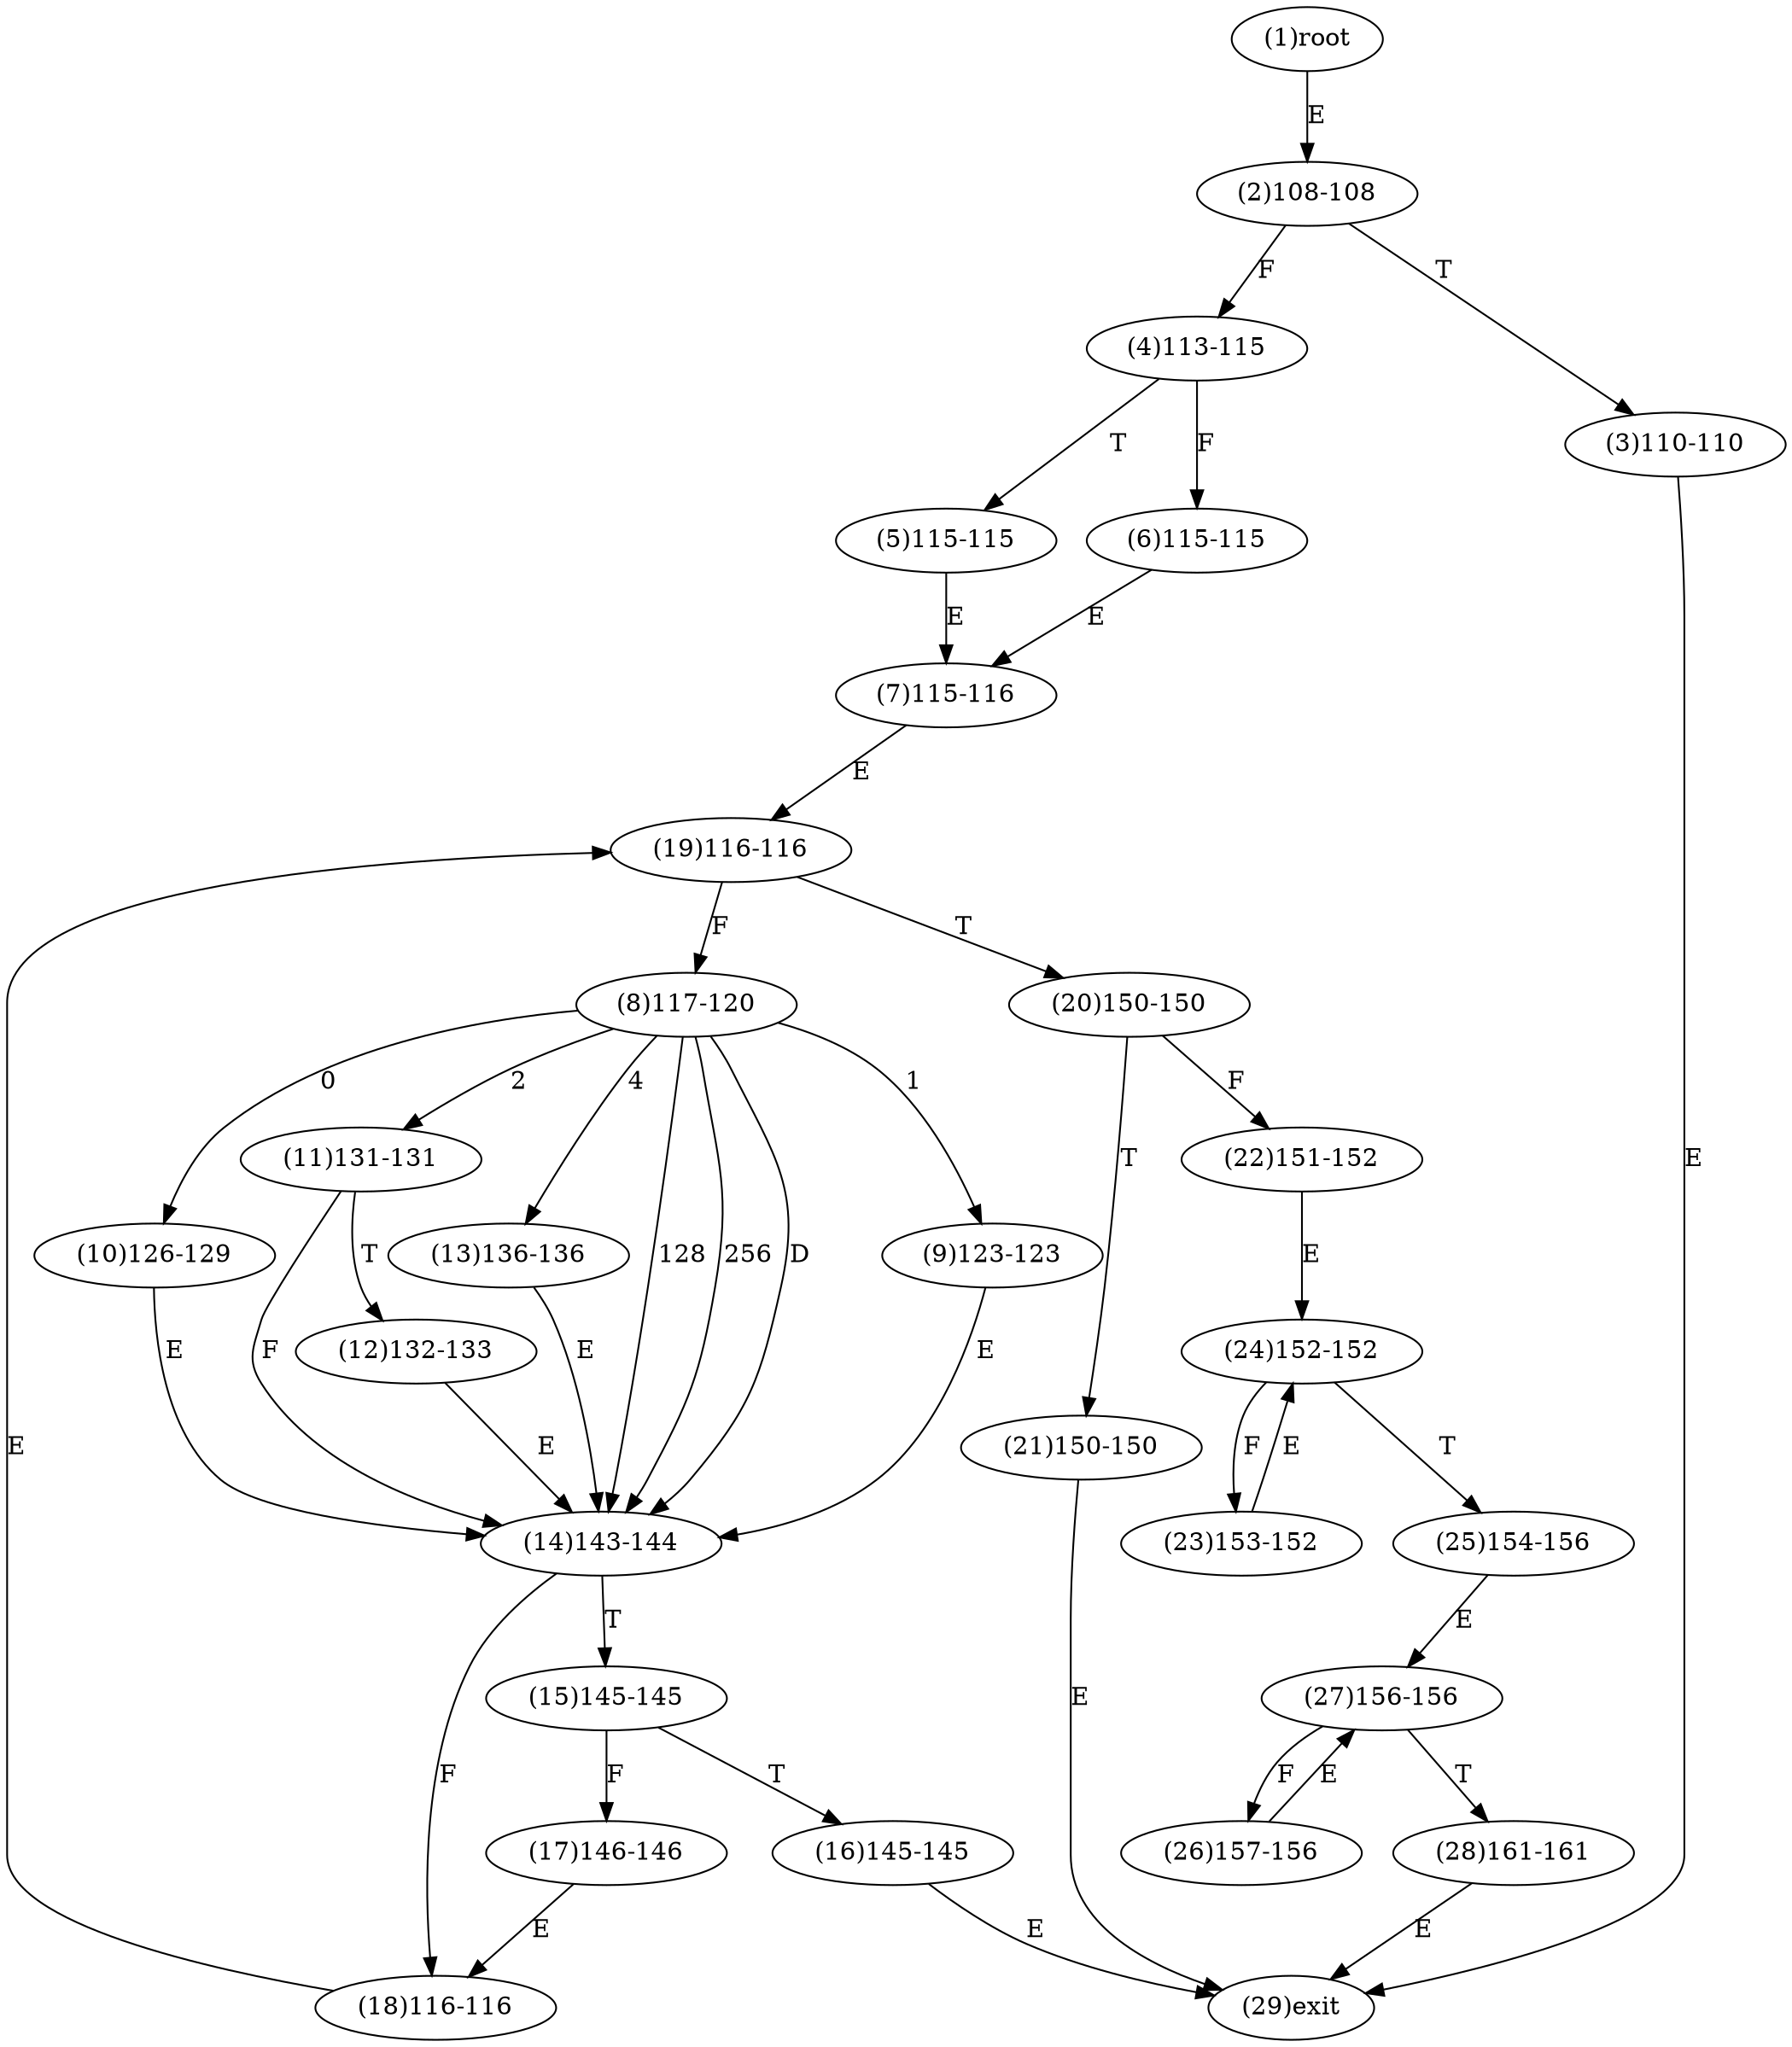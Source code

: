 digraph "" { 
1[ label="(1)root"];
2[ label="(2)108-108"];
3[ label="(3)110-110"];
4[ label="(4)113-115"];
5[ label="(5)115-115"];
6[ label="(6)115-115"];
7[ label="(7)115-116"];
8[ label="(8)117-120"];
9[ label="(9)123-123"];
10[ label="(10)126-129"];
11[ label="(11)131-131"];
12[ label="(12)132-133"];
13[ label="(13)136-136"];
14[ label="(14)143-144"];
15[ label="(15)145-145"];
17[ label="(17)146-146"];
16[ label="(16)145-145"];
19[ label="(19)116-116"];
18[ label="(18)116-116"];
21[ label="(21)150-150"];
20[ label="(20)150-150"];
23[ label="(23)153-152"];
22[ label="(22)151-152"];
25[ label="(25)154-156"];
24[ label="(24)152-152"];
27[ label="(27)156-156"];
26[ label="(26)157-156"];
29[ label="(29)exit"];
28[ label="(28)161-161"];
1->2[ label="E"];
2->4[ label="F"];
2->3[ label="T"];
3->29[ label="E"];
4->6[ label="F"];
4->5[ label="T"];
5->7[ label="E"];
6->7[ label="E"];
7->19[ label="E"];
8->10[ label="0"];
8->9[ label="1"];
8->11[ label="2"];
8->13[ label="4"];
8->14[ label="128"];
8->14[ label="256"];
8->14[ label="D"];
9->14[ label="E"];
10->14[ label="E"];
11->14[ label="F"];
11->12[ label="T"];
12->14[ label="E"];
13->14[ label="E"];
14->18[ label="F"];
14->15[ label="T"];
15->17[ label="F"];
15->16[ label="T"];
16->29[ label="E"];
17->18[ label="E"];
18->19[ label="E"];
19->8[ label="F"];
19->20[ label="T"];
20->22[ label="F"];
20->21[ label="T"];
21->29[ label="E"];
22->24[ label="E"];
23->24[ label="E"];
24->23[ label="F"];
24->25[ label="T"];
25->27[ label="E"];
26->27[ label="E"];
27->26[ label="F"];
27->28[ label="T"];
28->29[ label="E"];
}
